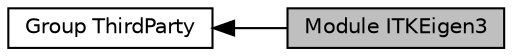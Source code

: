 digraph "Module ITKEigen3"
{
  edge [fontname="Helvetica",fontsize="10",labelfontname="Helvetica",labelfontsize="10"];
  node [fontname="Helvetica",fontsize="10",shape=box];
  rankdir=LR;
  Node2 [label="Group ThirdParty",height=0.2,width=0.4,color="black", fillcolor="white", style="filled",URL="$group__Group-ThirdParty.html",tooltip=" "];
  Node1 [label="Module ITKEigen3",height=0.2,width=0.4,color="black", fillcolor="grey75", style="filled", fontcolor="black",tooltip=" "];
  Node2->Node1 [shape=plaintext, dir="back", style="solid"];
}
